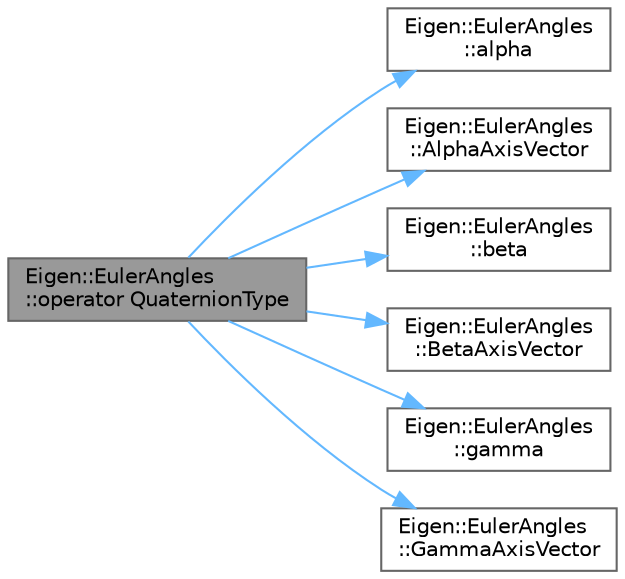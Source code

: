 digraph "Eigen::EulerAngles::operator QuaternionType"
{
 // LATEX_PDF_SIZE
  bgcolor="transparent";
  edge [fontname=Helvetica,fontsize=10,labelfontname=Helvetica,labelfontsize=10];
  node [fontname=Helvetica,fontsize=10,shape=box,height=0.2,width=0.4];
  rankdir="LR";
  Node1 [id="Node000001",label="Eigen::EulerAngles\l::operator QuaternionType",height=0.2,width=0.4,color="gray40", fillcolor="grey60", style="filled", fontcolor="black",tooltip=" "];
  Node1 -> Node2 [id="edge1_Node000001_Node000002",color="steelblue1",style="solid",tooltip=" "];
  Node2 [id="Node000002",label="Eigen::EulerAngles\l::alpha",height=0.2,width=0.4,color="grey40", fillcolor="white", style="filled",URL="$class_eigen_1_1_euler_angles.html#a6146f78ee0fb9d9a7d685a4654066825",tooltip=" "];
  Node1 -> Node3 [id="edge2_Node000001_Node000003",color="steelblue1",style="solid",tooltip=" "];
  Node3 [id="Node000003",label="Eigen::EulerAngles\l::AlphaAxisVector",height=0.2,width=0.4,color="grey40", fillcolor="white", style="filled",URL="$class_eigen_1_1_euler_angles.html#a33d034ea7e8cac1f4d7c329d741b9a59",tooltip=" "];
  Node1 -> Node4 [id="edge3_Node000001_Node000004",color="steelblue1",style="solid",tooltip=" "];
  Node4 [id="Node000004",label="Eigen::EulerAngles\l::beta",height=0.2,width=0.4,color="grey40", fillcolor="white", style="filled",URL="$class_eigen_1_1_euler_angles.html#a1bf59f8acaed985964c98c1f59d8f5ab",tooltip=" "];
  Node1 -> Node5 [id="edge4_Node000001_Node000005",color="steelblue1",style="solid",tooltip=" "];
  Node5 [id="Node000005",label="Eigen::EulerAngles\l::BetaAxisVector",height=0.2,width=0.4,color="grey40", fillcolor="white", style="filled",URL="$class_eigen_1_1_euler_angles.html#aede24ef1ffc5913f2eb6539c1f1b9dc4",tooltip=" "];
  Node1 -> Node6 [id="edge5_Node000001_Node000006",color="steelblue1",style="solid",tooltip=" "];
  Node6 [id="Node000006",label="Eigen::EulerAngles\l::gamma",height=0.2,width=0.4,color="grey40", fillcolor="white", style="filled",URL="$class_eigen_1_1_euler_angles.html#aa75a5f16105d96eedf81bf9f8e789e21",tooltip=" "];
  Node1 -> Node7 [id="edge6_Node000001_Node000007",color="steelblue1",style="solid",tooltip=" "];
  Node7 [id="Node000007",label="Eigen::EulerAngles\l::GammaAxisVector",height=0.2,width=0.4,color="grey40", fillcolor="white", style="filled",URL="$class_eigen_1_1_euler_angles.html#a77ea78dac1d599353e2a87d95cc6f1d4",tooltip=" "];
}
